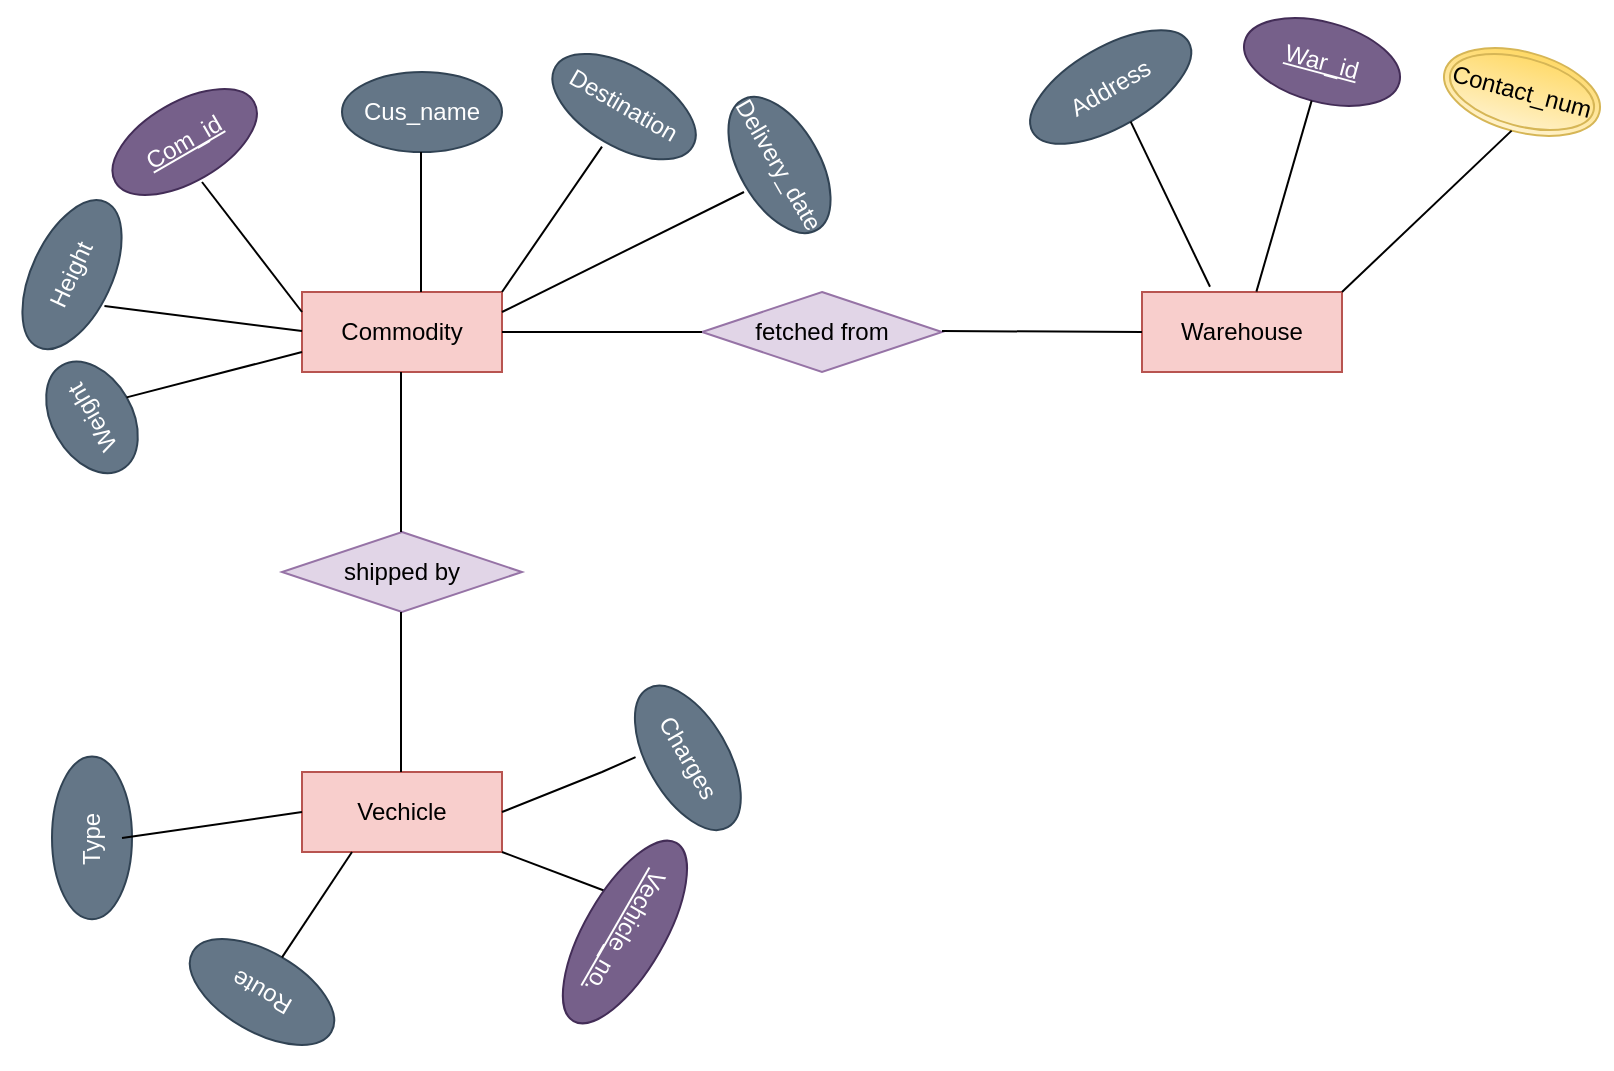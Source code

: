 <mxfile version="16.6.6" type="github">
  <diagram id="iHON5WT4dPEAm0Z7nhtU" name="Page-1">
    <mxGraphModel dx="1038" dy="539" grid="1" gridSize="10" guides="1" tooltips="1" connect="1" arrows="1" fold="1" page="1" pageScale="1" pageWidth="850" pageHeight="1100" math="0" shadow="0">
      <root>
        <mxCell id="0" />
        <mxCell id="1" parent="0" />
        <mxCell id="KzEzhrgIC2hYX9I4tOmi-1" value="Commodity" style="whiteSpace=wrap;html=1;align=center;fillColor=#f8cecc;strokeColor=#b85450;" parent="1" vertex="1">
          <mxGeometry x="180" y="160" width="100" height="40" as="geometry" />
        </mxCell>
        <mxCell id="KzEzhrgIC2hYX9I4tOmi-2" value="fetched from" style="shape=rhombus;perimeter=rhombusPerimeter;whiteSpace=wrap;html=1;align=center;fillColor=#e1d5e7;strokeColor=#9673a6;" parent="1" vertex="1">
          <mxGeometry x="380" y="160" width="120" height="40" as="geometry" />
        </mxCell>
        <mxCell id="KzEzhrgIC2hYX9I4tOmi-3" value="Warehouse" style="whiteSpace=wrap;html=1;align=center;fillColor=#f8cecc;strokeColor=#b85450;" parent="1" vertex="1">
          <mxGeometry x="600" y="160" width="100" height="40" as="geometry" />
        </mxCell>
        <mxCell id="KzEzhrgIC2hYX9I4tOmi-4" value="shipped by" style="shape=rhombus;perimeter=rhombusPerimeter;whiteSpace=wrap;html=1;align=center;fillColor=#e1d5e7;strokeColor=#9673a6;" parent="1" vertex="1">
          <mxGeometry x="170" y="280" width="120" height="40" as="geometry" />
        </mxCell>
        <mxCell id="KzEzhrgIC2hYX9I4tOmi-5" value="Vechicle" style="whiteSpace=wrap;html=1;align=center;fillColor=#f8cecc;strokeColor=#b85450;" parent="1" vertex="1">
          <mxGeometry x="180" y="400" width="100" height="40" as="geometry" />
        </mxCell>
        <mxCell id="KzEzhrgIC2hYX9I4tOmi-6" value="Com_id" style="ellipse;whiteSpace=wrap;html=1;align=center;fontStyle=4;rotation=-30;fillColor=#76608a;fontColor=#ffffff;strokeColor=#432D57;" parent="1" vertex="1">
          <mxGeometry x="81.34" y="65" width="80" height="40" as="geometry" />
        </mxCell>
        <mxCell id="KzEzhrgIC2hYX9I4tOmi-10" value="Cus_name" style="ellipse;whiteSpace=wrap;html=1;align=center;fillColor=#647687;fontColor=#ffffff;strokeColor=#314354;" parent="1" vertex="1">
          <mxGeometry x="200" y="50" width="80" height="40" as="geometry" />
        </mxCell>
        <mxCell id="KzEzhrgIC2hYX9I4tOmi-11" value="" style="endArrow=none;html=1;rounded=0;" parent="1" edge="1">
          <mxGeometry relative="1" as="geometry">
            <mxPoint x="280" y="180" as="sourcePoint" />
            <mxPoint x="380" y="180" as="targetPoint" />
          </mxGeometry>
        </mxCell>
        <mxCell id="KzEzhrgIC2hYX9I4tOmi-13" value="" style="endArrow=none;html=1;rounded=0;" parent="1" edge="1">
          <mxGeometry relative="1" as="geometry">
            <mxPoint x="500" y="179.5" as="sourcePoint" />
            <mxPoint x="600" y="180" as="targetPoint" />
          </mxGeometry>
        </mxCell>
        <mxCell id="KzEzhrgIC2hYX9I4tOmi-18" value="" style="endArrow=none;html=1;rounded=0;entryX=0.495;entryY=1;entryDx=0;entryDy=0;entryPerimeter=0;" parent="1" target="KzEzhrgIC2hYX9I4tOmi-1" edge="1">
          <mxGeometry relative="1" as="geometry">
            <mxPoint x="229.5" y="280" as="sourcePoint" />
            <mxPoint x="229.5" y="210" as="targetPoint" />
            <Array as="points">
              <mxPoint x="229.5" y="250" />
            </Array>
          </mxGeometry>
        </mxCell>
        <mxCell id="KzEzhrgIC2hYX9I4tOmi-19" value="" style="endArrow=none;html=1;rounded=0;" parent="1" edge="1">
          <mxGeometry relative="1" as="geometry">
            <mxPoint x="229.5" y="320" as="sourcePoint" />
            <mxPoint x="229.5" y="400" as="targetPoint" />
          </mxGeometry>
        </mxCell>
        <mxCell id="KzEzhrgIC2hYX9I4tOmi-20" value="" style="endArrow=none;html=1;rounded=0;entryX=0;entryY=0.25;entryDx=0;entryDy=0;" parent="1" target="KzEzhrgIC2hYX9I4tOmi-1" edge="1">
          <mxGeometry relative="1" as="geometry">
            <mxPoint x="130" y="105" as="sourcePoint" />
            <mxPoint x="180" y="155" as="targetPoint" />
          </mxGeometry>
        </mxCell>
        <mxCell id="KzEzhrgIC2hYX9I4tOmi-21" value="" style="endArrow=none;html=1;rounded=0;" parent="1" edge="1">
          <mxGeometry relative="1" as="geometry">
            <mxPoint x="239.5" y="90" as="sourcePoint" />
            <mxPoint x="239.5" y="160" as="targetPoint" />
          </mxGeometry>
        </mxCell>
        <mxCell id="KzEzhrgIC2hYX9I4tOmi-22" value="Contact_num" style="ellipse;shape=doubleEllipse;margin=3;whiteSpace=wrap;html=1;align=center;direction=west;rotation=15;fillColor=#fff2cc;strokeColor=#d6b656;gradientColor=#ffd966;" parent="1" vertex="1">
          <mxGeometry x="750" y="40" width="80" height="40" as="geometry" />
        </mxCell>
        <mxCell id="KzEzhrgIC2hYX9I4tOmi-23" value="" style="endArrow=none;html=1;rounded=0;entryX=0.5;entryY=0;entryDx=0;entryDy=0;exitX=1;exitY=0;exitDx=0;exitDy=0;" parent="1" source="KzEzhrgIC2hYX9I4tOmi-3" target="KzEzhrgIC2hYX9I4tOmi-22" edge="1">
          <mxGeometry relative="1" as="geometry">
            <mxPoint x="269" y="156" as="sourcePoint" />
            <mxPoint x="360" y="100" as="targetPoint" />
          </mxGeometry>
        </mxCell>
        <mxCell id="KzEzhrgIC2hYX9I4tOmi-25" value="Destination" style="ellipse;whiteSpace=wrap;html=1;align=center;rotation=30;fillColor=#647687;fontColor=#ffffff;strokeColor=#314354;" parent="1" vertex="1">
          <mxGeometry x="301.38" y="47.33" width="79.33" height="40" as="geometry" />
        </mxCell>
        <mxCell id="KzEzhrgIC2hYX9I4tOmi-26" value="" style="endArrow=none;html=1;rounded=0;exitX=1;exitY=0;exitDx=0;exitDy=0;" parent="1" source="KzEzhrgIC2hYX9I4tOmi-1" edge="1">
          <mxGeometry relative="1" as="geometry">
            <mxPoint x="210" y="127.33" as="sourcePoint" />
            <mxPoint x="330" y="87.33" as="targetPoint" />
          </mxGeometry>
        </mxCell>
        <mxCell id="KzEzhrgIC2hYX9I4tOmi-27" value="Height" style="ellipse;whiteSpace=wrap;html=1;align=center;rotation=-65;fillColor=#647687;fontColor=#ffffff;strokeColor=#314354;" parent="1" vertex="1">
          <mxGeometry x="25" y="131.34" width="80" height="40" as="geometry" />
        </mxCell>
        <mxCell id="KzEzhrgIC2hYX9I4tOmi-28" value="" style="endArrow=none;html=1;rounded=0;exitX=0.408;exitY=1.033;exitDx=0;exitDy=0;exitPerimeter=0;" parent="1" source="KzEzhrgIC2hYX9I4tOmi-27" edge="1">
          <mxGeometry relative="1" as="geometry">
            <mxPoint x="70" y="179.5" as="sourcePoint" />
            <mxPoint x="180" y="179.5" as="targetPoint" />
          </mxGeometry>
        </mxCell>
        <mxCell id="KzEzhrgIC2hYX9I4tOmi-29" value="Weight" style="ellipse;whiteSpace=wrap;html=1;align=center;rotation=-120;fillColor=#647687;fontColor=#ffffff;strokeColor=#314354;" parent="1" vertex="1">
          <mxGeometry x="45" y="202.68" width="60" height="40" as="geometry" />
        </mxCell>
        <mxCell id="KzEzhrgIC2hYX9I4tOmi-30" value="" style="endArrow=none;html=1;rounded=0;entryX=0;entryY=0.75;entryDx=0;entryDy=0;exitX=0.5;exitY=1;exitDx=0;exitDy=0;" parent="1" source="KzEzhrgIC2hYX9I4tOmi-29" target="KzEzhrgIC2hYX9I4tOmi-1" edge="1">
          <mxGeometry relative="1" as="geometry">
            <mxPoint x="100" y="220" as="sourcePoint" />
            <mxPoint x="190" y="202.68" as="targetPoint" />
          </mxGeometry>
        </mxCell>
        <mxCell id="KzEzhrgIC2hYX9I4tOmi-32" value="Delivery_date" style="ellipse;whiteSpace=wrap;html=1;align=center;rotation=60;fillColor=#647687;fontColor=#ffffff;strokeColor=#314354;" parent="1" vertex="1">
          <mxGeometry x="381.25" y="76.5" width="75" height="40" as="geometry" />
        </mxCell>
        <mxCell id="KzEzhrgIC2hYX9I4tOmi-33" value="" style="endArrow=none;html=1;rounded=0;exitX=1;exitY=0.25;exitDx=0;exitDy=0;" parent="1" source="KzEzhrgIC2hYX9I4tOmi-1" edge="1">
          <mxGeometry relative="1" as="geometry">
            <mxPoint x="281.05" y="156.5" as="sourcePoint" />
            <mxPoint x="401" y="110" as="targetPoint" />
          </mxGeometry>
        </mxCell>
        <mxCell id="KzEzhrgIC2hYX9I4tOmi-34" value="War_id" style="ellipse;whiteSpace=wrap;html=1;align=center;fontStyle=4;rotation=15;fillColor=#76608a;fontColor=#ffffff;strokeColor=#432D57;" parent="1" vertex="1">
          <mxGeometry x="650.001" y="25.001" width="80" height="40" as="geometry" />
        </mxCell>
        <mxCell id="KzEzhrgIC2hYX9I4tOmi-37" value="" style="endArrow=none;html=1;rounded=0;entryX=0.5;entryY=1;entryDx=0;entryDy=0;exitX=0.572;exitY=-0.005;exitDx=0;exitDy=0;exitPerimeter=0;" parent="1" source="KzEzhrgIC2hYX9I4tOmi-3" target="KzEzhrgIC2hYX9I4tOmi-34" edge="1">
          <mxGeometry relative="1" as="geometry">
            <mxPoint x="660" y="150" as="sourcePoint" />
            <mxPoint x="700" y="105" as="targetPoint" />
          </mxGeometry>
        </mxCell>
        <mxCell id="KzEzhrgIC2hYX9I4tOmi-38" value="Address" style="ellipse;whiteSpace=wrap;html=1;align=center;rotation=-30;fillColor=#647687;fontColor=#ffffff;strokeColor=#314354;" parent="1" vertex="1">
          <mxGeometry x="539.33" y="37.5" width="90" height="40" as="geometry" />
        </mxCell>
        <mxCell id="KzEzhrgIC2hYX9I4tOmi-39" value="" style="endArrow=none;html=1;rounded=0;entryX=0.34;entryY=-0.065;entryDx=0;entryDy=0;entryPerimeter=0;exitX=0.5;exitY=1;exitDx=0;exitDy=0;" parent="1" source="KzEzhrgIC2hYX9I4tOmi-38" target="KzEzhrgIC2hYX9I4tOmi-3" edge="1">
          <mxGeometry relative="1" as="geometry">
            <mxPoint x="510" y="116.5" as="sourcePoint" />
            <mxPoint x="670" y="116.5" as="targetPoint" />
          </mxGeometry>
        </mxCell>
        <mxCell id="KzEzhrgIC2hYX9I4tOmi-40" value="Charges" style="ellipse;whiteSpace=wrap;html=1;align=center;rotation=60;fillColor=#647687;fontColor=#ffffff;strokeColor=#314354;" parent="1" vertex="1">
          <mxGeometry x="332.93" y="372.93" width="80" height="40" as="geometry" />
        </mxCell>
        <mxCell id="KzEzhrgIC2hYX9I4tOmi-42" value="" style="endArrow=none;html=1;rounded=0;exitX=1;exitY=0.5;exitDx=0;exitDy=0;entryX=0.333;entryY=1.062;entryDx=0;entryDy=0;entryPerimeter=0;" parent="1" source="KzEzhrgIC2hYX9I4tOmi-5" target="KzEzhrgIC2hYX9I4tOmi-40" edge="1">
          <mxGeometry relative="1" as="geometry">
            <mxPoint x="250" y="400" as="sourcePoint" />
            <mxPoint x="350" y="400.5" as="targetPoint" />
            <Array as="points">
              <mxPoint x="330" y="400" />
            </Array>
          </mxGeometry>
        </mxCell>
        <mxCell id="KzEzhrgIC2hYX9I4tOmi-43" value="" style="endArrow=none;html=1;rounded=0;exitX=1;exitY=1;exitDx=0;exitDy=0;" parent="1" source="KzEzhrgIC2hYX9I4tOmi-5" edge="1">
          <mxGeometry relative="1" as="geometry">
            <mxPoint x="222.93" y="460" as="sourcePoint" />
            <mxPoint x="332.93" y="460" as="targetPoint" />
          </mxGeometry>
        </mxCell>
        <mxCell id="KzEzhrgIC2hYX9I4tOmi-44" value="Type" style="ellipse;whiteSpace=wrap;html=1;align=center;rotation=-90;fillColor=#647687;fontColor=#ffffff;strokeColor=#314354;" parent="1" vertex="1">
          <mxGeometry x="34.33" y="412.93" width="81.34" height="40" as="geometry" />
        </mxCell>
        <mxCell id="KzEzhrgIC2hYX9I4tOmi-45" value="" style="endArrow=none;html=1;rounded=0;entryX=0;entryY=0.5;entryDx=0;entryDy=0;" parent="1" target="KzEzhrgIC2hYX9I4tOmi-5" edge="1">
          <mxGeometry relative="1" as="geometry">
            <mxPoint x="90" y="433" as="sourcePoint" />
            <mxPoint x="241.34" y="430" as="targetPoint" />
          </mxGeometry>
        </mxCell>
        <mxCell id="KzEzhrgIC2hYX9I4tOmi-46" value="Route" style="ellipse;whiteSpace=wrap;html=1;align=center;rotation=-150;fillColor=#647687;fontColor=#ffffff;strokeColor=#314354;" parent="1" vertex="1">
          <mxGeometry x="120" y="490" width="80" height="40" as="geometry" />
        </mxCell>
        <mxCell id="KzEzhrgIC2hYX9I4tOmi-47" value="" style="endArrow=none;html=1;rounded=0;exitX=0.25;exitY=1;exitDx=0;exitDy=0;entryX=0.5;entryY=1;entryDx=0;entryDy=0;" parent="1" source="KzEzhrgIC2hYX9I4tOmi-5" target="KzEzhrgIC2hYX9I4tOmi-46" edge="1">
          <mxGeometry relative="1" as="geometry">
            <mxPoint x="140" y="470" as="sourcePoint" />
            <mxPoint x="230" y="470" as="targetPoint" />
          </mxGeometry>
        </mxCell>
        <mxCell id="CI6Sw1oD6KmsRG9lmCJB-1" value="Vechicle_no." style="ellipse;whiteSpace=wrap;html=1;align=center;fontStyle=4;fillColor=#76608a;fontColor=#ffffff;strokeColor=#432D57;direction=west;rotation=120;" vertex="1" parent="1">
          <mxGeometry x="290" y="460" width="102.93" height="40" as="geometry" />
        </mxCell>
      </root>
    </mxGraphModel>
  </diagram>
</mxfile>
